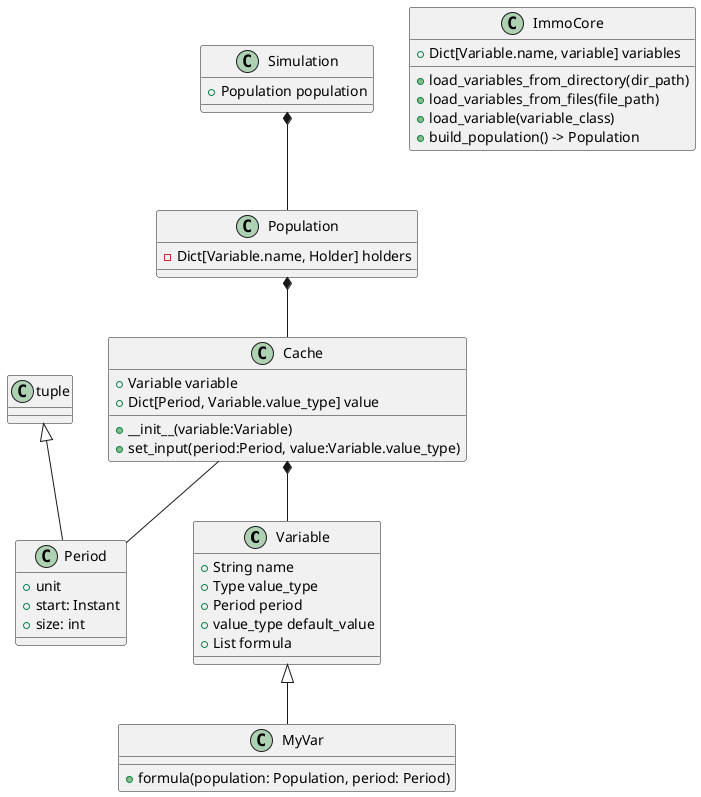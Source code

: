 @startuml

class Variable {
	+String name
	+Type value_type
	+Period period
	+value_type default_value
	+List formula
}

class MyVar {
    +formula(population: Population, period: Period)
}

class Cache {
	+__init__(variable:Variable)
	+set_input(period:Period, value:Variable.value_type)
	+Variable variable
	+Dict[Period, Variable.value_type] value
}

class Period {
    +unit
    +start: Instant
    +size: int
}

class Population {
	-Dict[Variable.name, Holder] holders
}

class ImmoCore {
    +Dict[Variable.name, variable] variables
    +load_variables_from_directory(dir_path)
    +load_variables_from_files(file_path)
    +load_variable(variable_class)
    +build_population() -> Population
}

class Simulation {
    +Population population
}

Variable <|-- MyVar
Cache *-- Variable
tuple <|-- Period
Cache -- Period
Population *-- Cache
Simulation *-- Population

@enduml